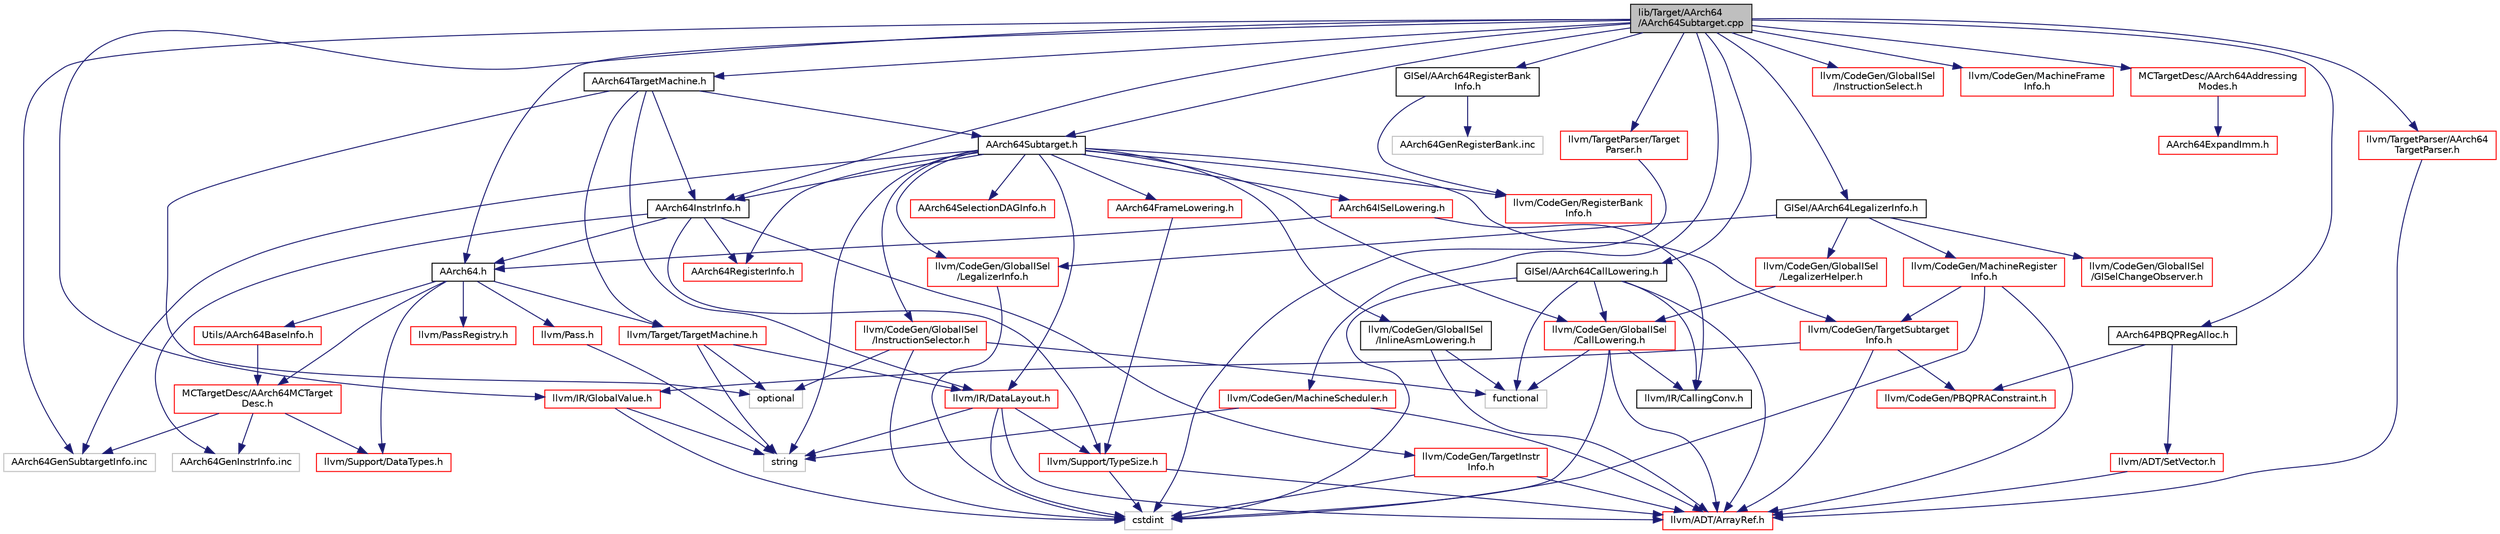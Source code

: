digraph "lib/Target/AArch64/AArch64Subtarget.cpp"
{
 // LATEX_PDF_SIZE
  bgcolor="transparent";
  edge [fontname="Helvetica",fontsize="10",labelfontname="Helvetica",labelfontsize="10"];
  node [fontname="Helvetica",fontsize="10",shape=record];
  Node1 [label="lib/Target/AArch64\l/AArch64Subtarget.cpp",height=0.2,width=0.4,color="black", fillcolor="grey75", style="filled", fontcolor="black",tooltip=" "];
  Node1 -> Node2 [color="midnightblue",fontsize="10",style="solid",fontname="Helvetica"];
  Node2 [label="AArch64Subtarget.h",height=0.2,width=0.4,color="black",URL="$AArch64Subtarget_8h.html",tooltip=" "];
  Node2 -> Node3 [color="midnightblue",fontsize="10",style="solid",fontname="Helvetica"];
  Node3 [label="AArch64FrameLowering.h",height=0.2,width=0.4,color="red",URL="$AArch64FrameLowering_8h.html",tooltip=" "];
  Node3 -> Node4 [color="midnightblue",fontsize="10",style="solid",fontname="Helvetica"];
  Node4 [label="llvm/Support/TypeSize.h",height=0.2,width=0.4,color="red",URL="$TypeSize_8h.html",tooltip=" "];
  Node4 -> Node5 [color="midnightblue",fontsize="10",style="solid",fontname="Helvetica"];
  Node5 [label="llvm/ADT/ArrayRef.h",height=0.2,width=0.4,color="red",URL="$ArrayRef_8h.html",tooltip=" "];
  Node4 -> Node18 [color="midnightblue",fontsize="10",style="solid",fontname="Helvetica"];
  Node18 [label="cstdint",height=0.2,width=0.4,color="grey75",tooltip=" "];
  Node2 -> Node144 [color="midnightblue",fontsize="10",style="solid",fontname="Helvetica"];
  Node144 [label="AArch64ISelLowering.h",height=0.2,width=0.4,color="red",URL="$AArch64ISelLowering_8h.html",tooltip=" "];
  Node144 -> Node145 [color="midnightblue",fontsize="10",style="solid",fontname="Helvetica"];
  Node145 [label="AArch64.h",height=0.2,width=0.4,color="black",URL="$AArch64_8h.html",tooltip=" "];
  Node145 -> Node146 [color="midnightblue",fontsize="10",style="solid",fontname="Helvetica"];
  Node146 [label="MCTargetDesc/AArch64MCTarget\lDesc.h",height=0.2,width=0.4,color="red",URL="$AArch64MCTargetDesc_8h.html",tooltip=" "];
  Node146 -> Node7 [color="midnightblue",fontsize="10",style="solid",fontname="Helvetica"];
  Node7 [label="llvm/Support/DataTypes.h",height=0.2,width=0.4,color="red",URL="$Support_2DataTypes_8h.html",tooltip=" "];
  Node146 -> Node148 [color="midnightblue",fontsize="10",style="solid",fontname="Helvetica"];
  Node148 [label="AArch64GenInstrInfo.inc",height=0.2,width=0.4,color="grey75",tooltip=" "];
  Node146 -> Node149 [color="midnightblue",fontsize="10",style="solid",fontname="Helvetica"];
  Node149 [label="AArch64GenSubtargetInfo.inc",height=0.2,width=0.4,color="grey75",tooltip=" "];
  Node145 -> Node150 [color="midnightblue",fontsize="10",style="solid",fontname="Helvetica"];
  Node150 [label="Utils/AArch64BaseInfo.h",height=0.2,width=0.4,color="red",URL="$AArch64BaseInfo_8h.html",tooltip=" "];
  Node150 -> Node146 [color="midnightblue",fontsize="10",style="solid",fontname="Helvetica"];
  Node145 -> Node154 [color="midnightblue",fontsize="10",style="solid",fontname="Helvetica"];
  Node154 [label="llvm/Pass.h",height=0.2,width=0.4,color="red",URL="$Pass_8h.html",tooltip=" "];
  Node154 -> Node29 [color="midnightblue",fontsize="10",style="solid",fontname="Helvetica"];
  Node29 [label="string",height=0.2,width=0.4,color="grey75",tooltip=" "];
  Node145 -> Node158 [color="midnightblue",fontsize="10",style="solid",fontname="Helvetica"];
  Node158 [label="llvm/PassRegistry.h",height=0.2,width=0.4,color="red",URL="$PassRegistry_8h.html",tooltip=" "];
  Node145 -> Node7 [color="midnightblue",fontsize="10",style="solid",fontname="Helvetica"];
  Node145 -> Node168 [color="midnightblue",fontsize="10",style="solid",fontname="Helvetica"];
  Node168 [label="llvm/Target/TargetMachine.h",height=0.2,width=0.4,color="red",URL="$Target_2TargetMachine_8h.html",tooltip=" "];
  Node168 -> Node169 [color="midnightblue",fontsize="10",style="solid",fontname="Helvetica"];
  Node169 [label="llvm/IR/DataLayout.h",height=0.2,width=0.4,color="red",URL="$DataLayout_8h.html",tooltip=" "];
  Node169 -> Node5 [color="midnightblue",fontsize="10",style="solid",fontname="Helvetica"];
  Node169 -> Node4 [color="midnightblue",fontsize="10",style="solid",fontname="Helvetica"];
  Node169 -> Node18 [color="midnightblue",fontsize="10",style="solid",fontname="Helvetica"];
  Node169 -> Node29 [color="midnightblue",fontsize="10",style="solid",fontname="Helvetica"];
  Node168 -> Node28 [color="midnightblue",fontsize="10",style="solid",fontname="Helvetica"];
  Node28 [label="optional",height=0.2,width=0.4,color="grey75",tooltip=" "];
  Node168 -> Node29 [color="midnightblue",fontsize="10",style="solid",fontname="Helvetica"];
  Node144 -> Node184 [color="midnightblue",fontsize="10",style="solid",fontname="Helvetica"];
  Node184 [label="llvm/IR/CallingConv.h",height=0.2,width=0.4,color="black",URL="$CallingConv_8h.html",tooltip=" "];
  Node2 -> Node250 [color="midnightblue",fontsize="10",style="solid",fontname="Helvetica"];
  Node250 [label="AArch64InstrInfo.h",height=0.2,width=0.4,color="black",URL="$AArch64InstrInfo_8h.html",tooltip=" "];
  Node250 -> Node145 [color="midnightblue",fontsize="10",style="solid",fontname="Helvetica"];
  Node250 -> Node251 [color="midnightblue",fontsize="10",style="solid",fontname="Helvetica"];
  Node251 [label="AArch64RegisterInfo.h",height=0.2,width=0.4,color="red",URL="$AArch64RegisterInfo_8h.html",tooltip=" "];
  Node250 -> Node252 [color="midnightblue",fontsize="10",style="solid",fontname="Helvetica"];
  Node252 [label="llvm/CodeGen/TargetInstr\lInfo.h",height=0.2,width=0.4,color="red",URL="$TargetInstrInfo_8h.html",tooltip=" "];
  Node252 -> Node5 [color="midnightblue",fontsize="10",style="solid",fontname="Helvetica"];
  Node252 -> Node18 [color="midnightblue",fontsize="10",style="solid",fontname="Helvetica"];
  Node250 -> Node4 [color="midnightblue",fontsize="10",style="solid",fontname="Helvetica"];
  Node250 -> Node148 [color="midnightblue",fontsize="10",style="solid",fontname="Helvetica"];
  Node2 -> Node251 [color="midnightblue",fontsize="10",style="solid",fontname="Helvetica"];
  Node2 -> Node281 [color="midnightblue",fontsize="10",style="solid",fontname="Helvetica"];
  Node281 [label="AArch64SelectionDAGInfo.h",height=0.2,width=0.4,color="red",URL="$AArch64SelectionDAGInfo_8h.html",tooltip=" "];
  Node2 -> Node283 [color="midnightblue",fontsize="10",style="solid",fontname="Helvetica"];
  Node283 [label="llvm/CodeGen/GlobalISel\l/CallLowering.h",height=0.2,width=0.4,color="red",URL="$CallLowering_8h.html",tooltip=" "];
  Node283 -> Node5 [color="midnightblue",fontsize="10",style="solid",fontname="Helvetica"];
  Node283 -> Node184 [color="midnightblue",fontsize="10",style="solid",fontname="Helvetica"];
  Node283 -> Node18 [color="midnightblue",fontsize="10",style="solid",fontname="Helvetica"];
  Node283 -> Node33 [color="midnightblue",fontsize="10",style="solid",fontname="Helvetica"];
  Node33 [label="functional",height=0.2,width=0.4,color="grey75",tooltip=" "];
  Node2 -> Node284 [color="midnightblue",fontsize="10",style="solid",fontname="Helvetica"];
  Node284 [label="llvm/CodeGen/GlobalISel\l/InlineAsmLowering.h",height=0.2,width=0.4,color="black",URL="$InlineAsmLowering_8h.html",tooltip=" "];
  Node284 -> Node5 [color="midnightblue",fontsize="10",style="solid",fontname="Helvetica"];
  Node284 -> Node33 [color="midnightblue",fontsize="10",style="solid",fontname="Helvetica"];
  Node2 -> Node285 [color="midnightblue",fontsize="10",style="solid",fontname="Helvetica"];
  Node285 [label="llvm/CodeGen/GlobalISel\l/InstructionSelector.h",height=0.2,width=0.4,color="red",URL="$InstructionSelector_8h.html",tooltip=" "];
  Node285 -> Node18 [color="midnightblue",fontsize="10",style="solid",fontname="Helvetica"];
  Node285 -> Node33 [color="midnightblue",fontsize="10",style="solid",fontname="Helvetica"];
  Node285 -> Node28 [color="midnightblue",fontsize="10",style="solid",fontname="Helvetica"];
  Node2 -> Node286 [color="midnightblue",fontsize="10",style="solid",fontname="Helvetica"];
  Node286 [label="llvm/CodeGen/GlobalISel\l/LegalizerInfo.h",height=0.2,width=0.4,color="red",URL="$LegalizerInfo_8h.html",tooltip=" "];
  Node286 -> Node18 [color="midnightblue",fontsize="10",style="solid",fontname="Helvetica"];
  Node2 -> Node290 [color="midnightblue",fontsize="10",style="solid",fontname="Helvetica"];
  Node290 [label="llvm/CodeGen/RegisterBank\lInfo.h",height=0.2,width=0.4,color="red",URL="$RegisterBankInfo_8h.html",tooltip=" "];
  Node2 -> Node267 [color="midnightblue",fontsize="10",style="solid",fontname="Helvetica"];
  Node267 [label="llvm/CodeGen/TargetSubtarget\lInfo.h",height=0.2,width=0.4,color="red",URL="$TargetSubtargetInfo_8h.html",tooltip=" "];
  Node267 -> Node5 [color="midnightblue",fontsize="10",style="solid",fontname="Helvetica"];
  Node267 -> Node268 [color="midnightblue",fontsize="10",style="solid",fontname="Helvetica"];
  Node268 [label="llvm/CodeGen/PBQPRAConstraint.h",height=0.2,width=0.4,color="red",URL="$PBQPRAConstraint_8h.html",tooltip=" "];
  Node267 -> Node186 [color="midnightblue",fontsize="10",style="solid",fontname="Helvetica"];
  Node186 [label="llvm/IR/GlobalValue.h",height=0.2,width=0.4,color="red",URL="$GlobalValue_8h.html",tooltip=" "];
  Node186 -> Node18 [color="midnightblue",fontsize="10",style="solid",fontname="Helvetica"];
  Node186 -> Node29 [color="midnightblue",fontsize="10",style="solid",fontname="Helvetica"];
  Node2 -> Node169 [color="midnightblue",fontsize="10",style="solid",fontname="Helvetica"];
  Node2 -> Node29 [color="midnightblue",fontsize="10",style="solid",fontname="Helvetica"];
  Node2 -> Node149 [color="midnightblue",fontsize="10",style="solid",fontname="Helvetica"];
  Node1 -> Node145 [color="midnightblue",fontsize="10",style="solid",fontname="Helvetica"];
  Node1 -> Node250 [color="midnightblue",fontsize="10",style="solid",fontname="Helvetica"];
  Node1 -> Node291 [color="midnightblue",fontsize="10",style="solid",fontname="Helvetica"];
  Node291 [label="AArch64PBQPRegAlloc.h",height=0.2,width=0.4,color="black",URL="$AArch64PBQPRegAlloc_8h.html",tooltip=" "];
  Node291 -> Node292 [color="midnightblue",fontsize="10",style="solid",fontname="Helvetica"];
  Node292 [label="llvm/ADT/SetVector.h",height=0.2,width=0.4,color="red",URL="$SetVector_8h.html",tooltip=" "];
  Node292 -> Node5 [color="midnightblue",fontsize="10",style="solid",fontname="Helvetica"];
  Node291 -> Node268 [color="midnightblue",fontsize="10",style="solid",fontname="Helvetica"];
  Node1 -> Node293 [color="midnightblue",fontsize="10",style="solid",fontname="Helvetica"];
  Node293 [label="AArch64TargetMachine.h",height=0.2,width=0.4,color="black",URL="$AArch64TargetMachine_8h.html",tooltip=" "];
  Node293 -> Node250 [color="midnightblue",fontsize="10",style="solid",fontname="Helvetica"];
  Node293 -> Node2 [color="midnightblue",fontsize="10",style="solid",fontname="Helvetica"];
  Node293 -> Node169 [color="midnightblue",fontsize="10",style="solid",fontname="Helvetica"];
  Node293 -> Node168 [color="midnightblue",fontsize="10",style="solid",fontname="Helvetica"];
  Node293 -> Node28 [color="midnightblue",fontsize="10",style="solid",fontname="Helvetica"];
  Node1 -> Node294 [color="midnightblue",fontsize="10",style="solid",fontname="Helvetica"];
  Node294 [label="GISel/AArch64CallLowering.h",height=0.2,width=0.4,color="black",URL="$AArch64CallLowering_8h.html",tooltip=" "];
  Node294 -> Node5 [color="midnightblue",fontsize="10",style="solid",fontname="Helvetica"];
  Node294 -> Node283 [color="midnightblue",fontsize="10",style="solid",fontname="Helvetica"];
  Node294 -> Node184 [color="midnightblue",fontsize="10",style="solid",fontname="Helvetica"];
  Node294 -> Node18 [color="midnightblue",fontsize="10",style="solid",fontname="Helvetica"];
  Node294 -> Node33 [color="midnightblue",fontsize="10",style="solid",fontname="Helvetica"];
  Node1 -> Node295 [color="midnightblue",fontsize="10",style="solid",fontname="Helvetica"];
  Node295 [label="GISel/AArch64LegalizerInfo.h",height=0.2,width=0.4,color="black",URL="$AArch64LegalizerInfo_8h.html",tooltip=" "];
  Node295 -> Node296 [color="midnightblue",fontsize="10",style="solid",fontname="Helvetica"];
  Node296 [label="llvm/CodeGen/GlobalISel\l/GISelChangeObserver.h",height=0.2,width=0.4,color="red",URL="$GISelChangeObserver_8h.html",tooltip=" "];
  Node295 -> Node297 [color="midnightblue",fontsize="10",style="solid",fontname="Helvetica"];
  Node297 [label="llvm/CodeGen/GlobalISel\l/LegalizerHelper.h",height=0.2,width=0.4,color="red",URL="$LegalizerHelper_8h.html",tooltip=" "];
  Node297 -> Node283 [color="midnightblue",fontsize="10",style="solid",fontname="Helvetica"];
  Node295 -> Node286 [color="midnightblue",fontsize="10",style="solid",fontname="Helvetica"];
  Node295 -> Node263 [color="midnightblue",fontsize="10",style="solid",fontname="Helvetica"];
  Node263 [label="llvm/CodeGen/MachineRegister\lInfo.h",height=0.2,width=0.4,color="red",URL="$MachineRegisterInfo_8h.html",tooltip=" "];
  Node263 -> Node5 [color="midnightblue",fontsize="10",style="solid",fontname="Helvetica"];
  Node263 -> Node267 [color="midnightblue",fontsize="10",style="solid",fontname="Helvetica"];
  Node263 -> Node18 [color="midnightblue",fontsize="10",style="solid",fontname="Helvetica"];
  Node1 -> Node298 [color="midnightblue",fontsize="10",style="solid",fontname="Helvetica"];
  Node298 [label="GISel/AArch64RegisterBank\lInfo.h",height=0.2,width=0.4,color="black",URL="$AArch64RegisterBankInfo_8h.html",tooltip=" "];
  Node298 -> Node290 [color="midnightblue",fontsize="10",style="solid",fontname="Helvetica"];
  Node298 -> Node299 [color="midnightblue",fontsize="10",style="solid",fontname="Helvetica"];
  Node299 [label="AArch64GenRegisterBank.inc",height=0.2,width=0.4,color="grey75",tooltip=" "];
  Node1 -> Node300 [color="midnightblue",fontsize="10",style="solid",fontname="Helvetica"];
  Node300 [label="MCTargetDesc/AArch64Addressing\lModes.h",height=0.2,width=0.4,color="red",URL="$AArch64AddressingModes_8h.html",tooltip=" "];
  Node300 -> Node301 [color="midnightblue",fontsize="10",style="solid",fontname="Helvetica"];
  Node301 [label="AArch64ExpandImm.h",height=0.2,width=0.4,color="red",URL="$AArch64ExpandImm_8h.html",tooltip=" "];
  Node1 -> Node302 [color="midnightblue",fontsize="10",style="solid",fontname="Helvetica"];
  Node302 [label="llvm/CodeGen/GlobalISel\l/InstructionSelect.h",height=0.2,width=0.4,color="red",URL="$InstructionSelect_8h.html",tooltip=" "];
  Node1 -> Node303 [color="midnightblue",fontsize="10",style="solid",fontname="Helvetica"];
  Node303 [label="llvm/CodeGen/MachineFrame\lInfo.h",height=0.2,width=0.4,color="red",URL="$MachineFrameInfo_8h.html",tooltip=" "];
  Node1 -> Node304 [color="midnightblue",fontsize="10",style="solid",fontname="Helvetica"];
  Node304 [label="llvm/CodeGen/MachineScheduler.h",height=0.2,width=0.4,color="red",URL="$MachineScheduler_8h.html",tooltip=" "];
  Node304 -> Node5 [color="midnightblue",fontsize="10",style="solid",fontname="Helvetica"];
  Node304 -> Node29 [color="midnightblue",fontsize="10",style="solid",fontname="Helvetica"];
  Node1 -> Node186 [color="midnightblue",fontsize="10",style="solid",fontname="Helvetica"];
  Node1 -> Node315 [color="midnightblue",fontsize="10",style="solid",fontname="Helvetica"];
  Node315 [label="llvm/TargetParser/AArch64\lTargetParser.h",height=0.2,width=0.4,color="red",URL="$AArch64TargetParser_8h.html",tooltip=" "];
  Node315 -> Node5 [color="midnightblue",fontsize="10",style="solid",fontname="Helvetica"];
  Node1 -> Node316 [color="midnightblue",fontsize="10",style="solid",fontname="Helvetica"];
  Node316 [label="llvm/TargetParser/Target\lParser.h",height=0.2,width=0.4,color="red",URL="$TargetParser_8h.html",tooltip=" "];
  Node316 -> Node18 [color="midnightblue",fontsize="10",style="solid",fontname="Helvetica"];
  Node1 -> Node149 [color="midnightblue",fontsize="10",style="solid",fontname="Helvetica"];
}
